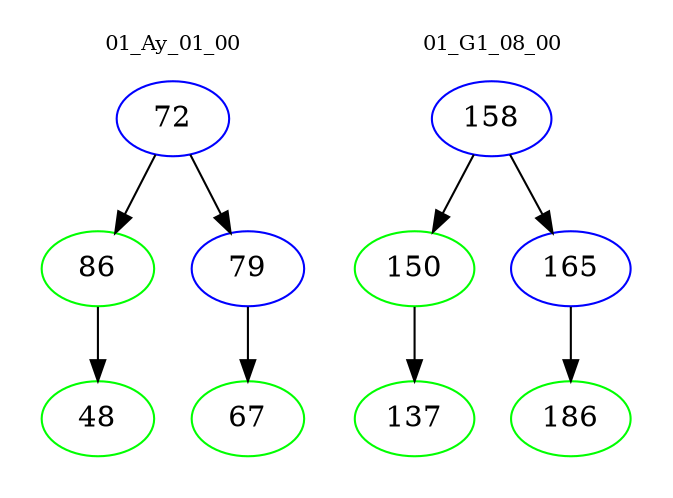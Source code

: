 digraph{
subgraph cluster_0 {
color = white
label = "01_Ay_01_00";
fontsize=10;
T0_72 [label="72", color="blue"]
T0_72 -> T0_86 [color="black"]
T0_86 [label="86", color="green"]
T0_86 -> T0_48 [color="black"]
T0_48 [label="48", color="green"]
T0_72 -> T0_79 [color="black"]
T0_79 [label="79", color="blue"]
T0_79 -> T0_67 [color="black"]
T0_67 [label="67", color="green"]
}
subgraph cluster_1 {
color = white
label = "01_G1_08_00";
fontsize=10;
T1_158 [label="158", color="blue"]
T1_158 -> T1_150 [color="black"]
T1_150 [label="150", color="green"]
T1_150 -> T1_137 [color="black"]
T1_137 [label="137", color="green"]
T1_158 -> T1_165 [color="black"]
T1_165 [label="165", color="blue"]
T1_165 -> T1_186 [color="black"]
T1_186 [label="186", color="green"]
}
}
